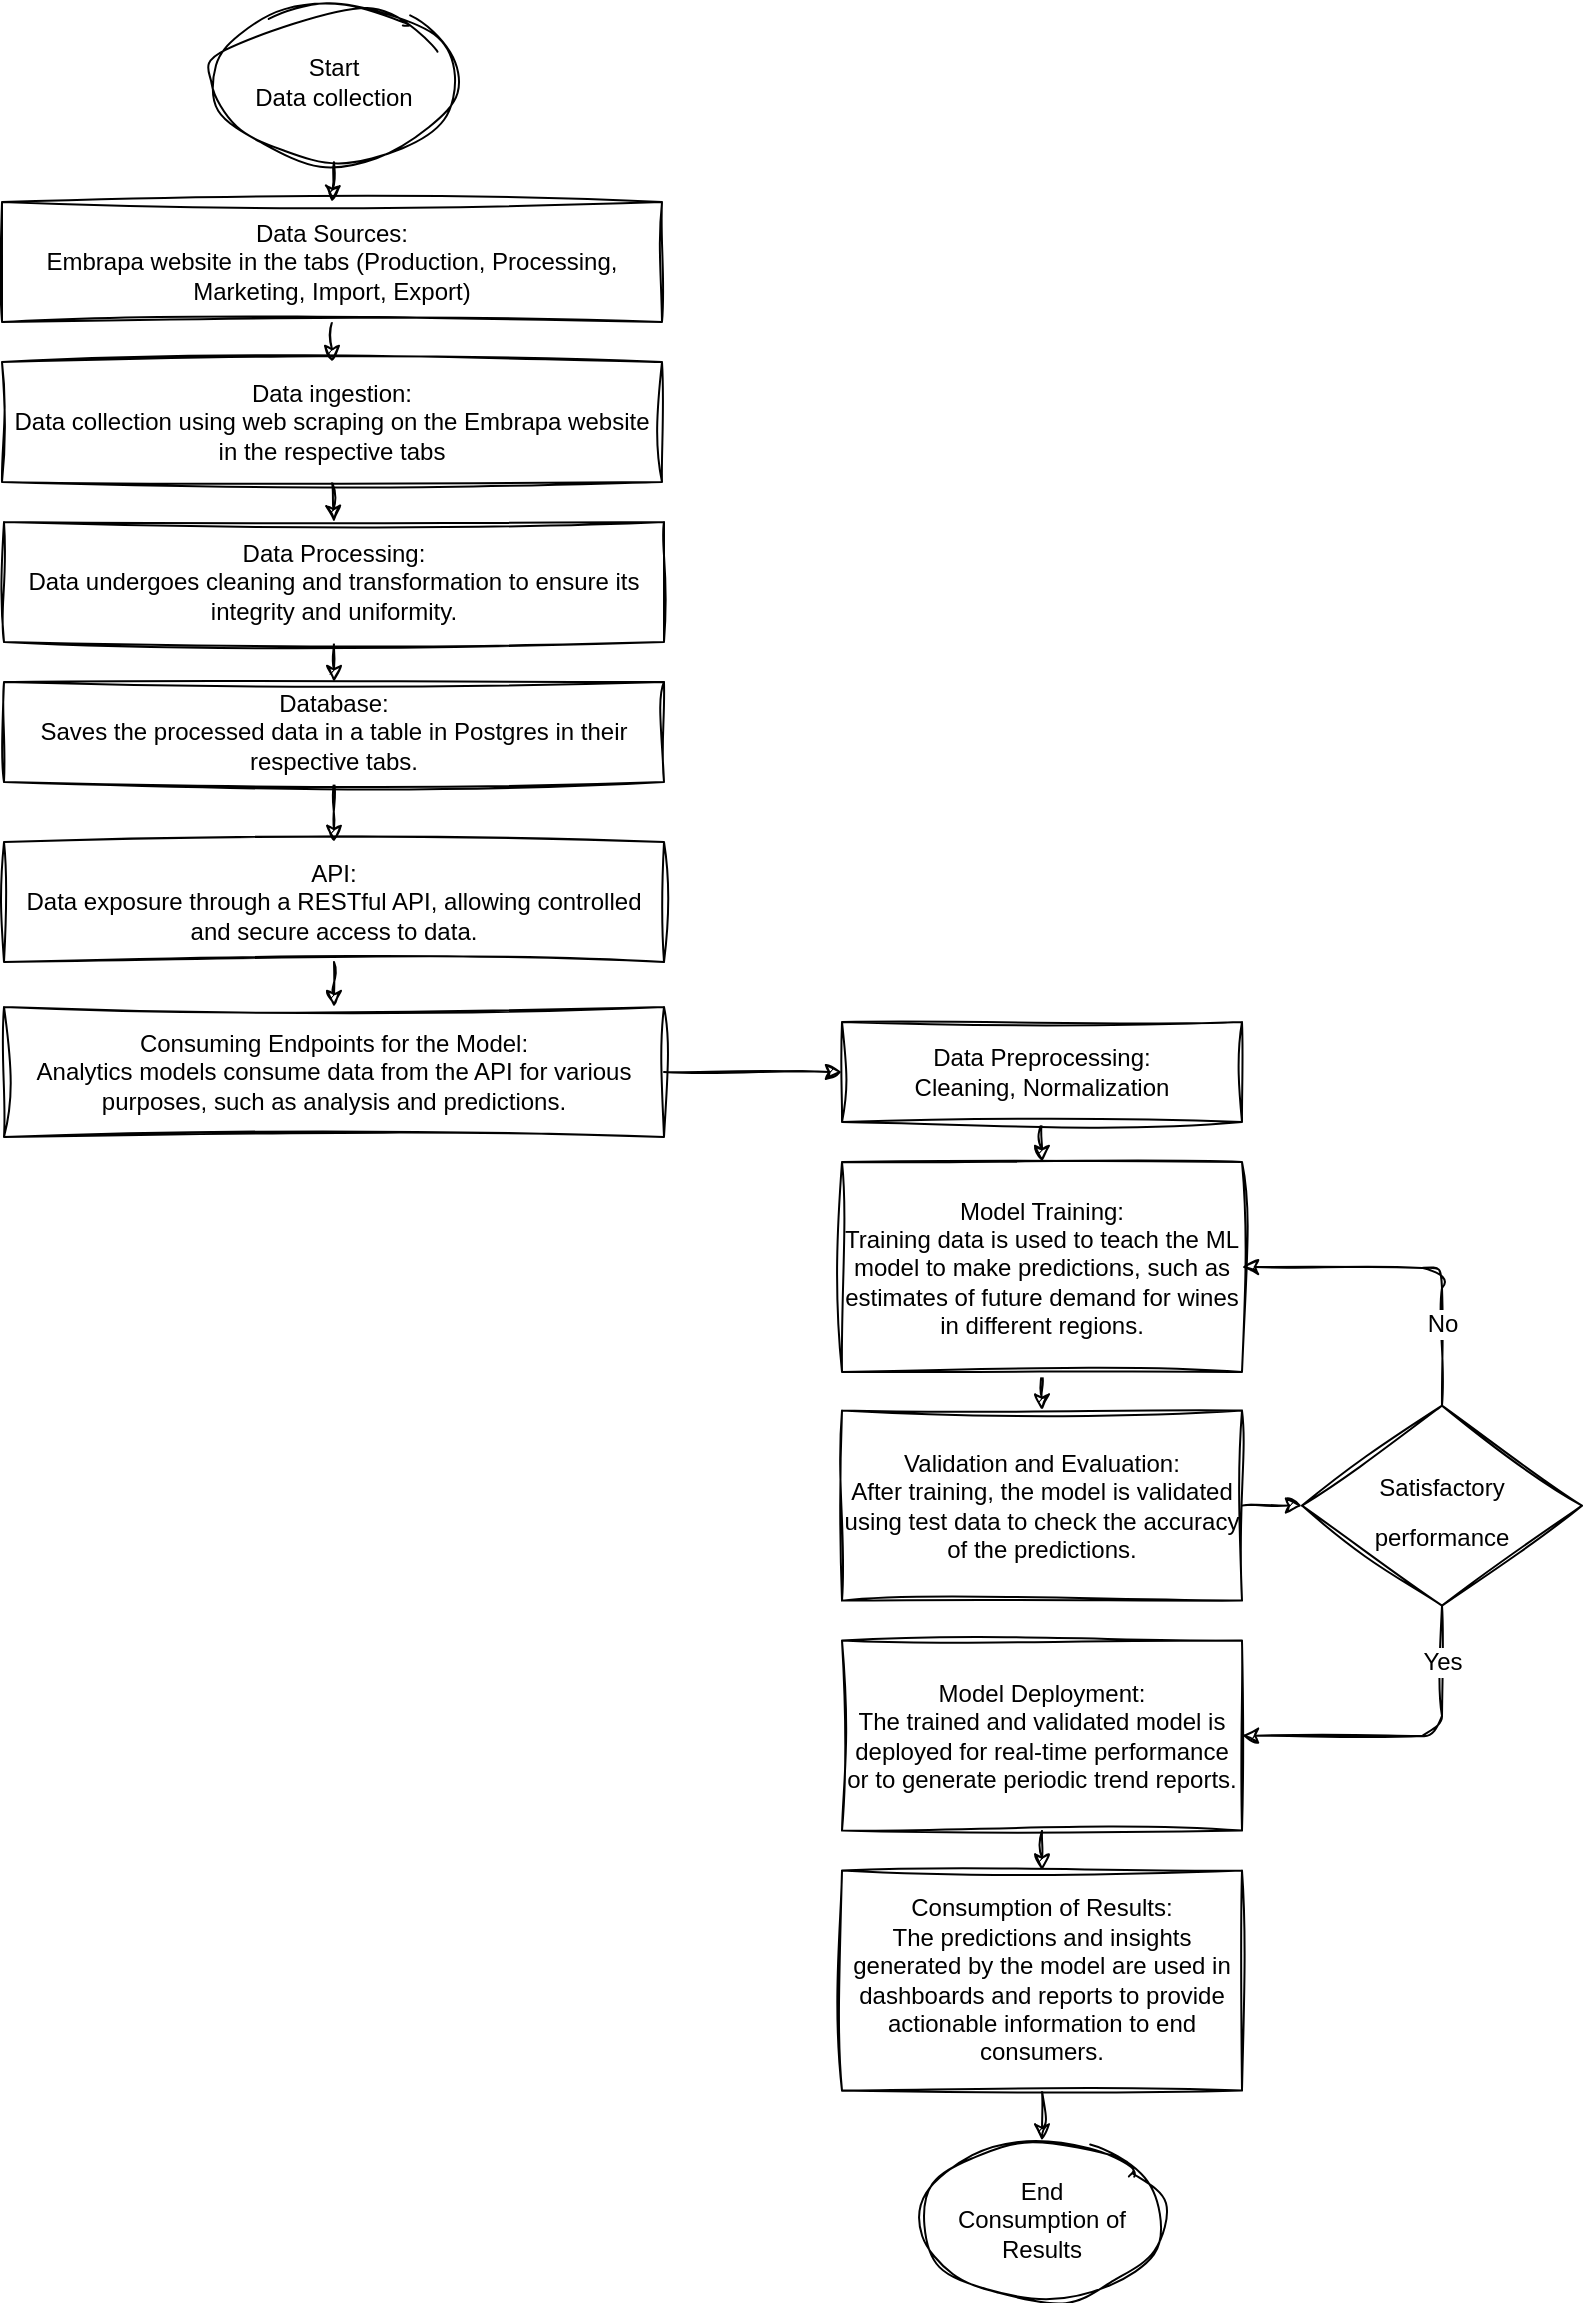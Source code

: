 <mxfile>
    <diagram id="R2jMfUKQVAuXKV3KdVqE" name="Página-1">
        <mxGraphModel dx="1565" dy="1198" grid="1" gridSize="10" guides="1" tooltips="1" connect="1" arrows="1" fold="1" page="1" pageScale="1" pageWidth="827" pageHeight="1169" background="none" math="0" shadow="0">
            <root>
                <mxCell id="0"/>
                <mxCell id="1" parent="0"/>
                <mxCell id="195" style="edgeStyle=none;html=1;exitX=0.5;exitY=1;exitDx=0;exitDy=0;entryX=0.5;entryY=0;entryDx=0;entryDy=0;sketch=1;curveFitting=1;jiggle=2;" parent="1" source="9" target="192" edge="1">
                    <mxGeometry relative="1" as="geometry"/>
                </mxCell>
                <mxCell id="9" value="&lt;div&gt;Start&lt;/div&gt;&lt;div&gt;Data collection&lt;/div&gt;" style="ellipse;whiteSpace=wrap;html=1;sketch=1;curveFitting=1;jiggle=2;" parent="1" vertex="1">
                    <mxGeometry x="136" y="10" width="120" height="80" as="geometry"/>
                </mxCell>
                <mxCell id="225" style="edgeStyle=none;sketch=1;hachureGap=4;jiggle=2;curveFitting=1;html=1;exitX=0.5;exitY=1;exitDx=0;exitDy=0;entryX=0.5;entryY=0;entryDx=0;entryDy=0;fontFamily=Architects Daughter;fontSource=https%3A%2F%2Ffonts.googleapis.com%2Fcss%3Ffamily%3DArchitects%2BDaughter;fontSize=16;" parent="1" source="192" target="220" edge="1">
                    <mxGeometry relative="1" as="geometry"/>
                </mxCell>
                <mxCell id="192" value="&lt;div&gt;Data Sources:&lt;/div&gt;&lt;div&gt;Embrapa website in the tabs (Production, Processing, Marketing, Import, Export)&lt;/div&gt;" style="rounded=0;whiteSpace=wrap;html=1;sketch=1;curveFitting=1;jiggle=2;" parent="1" vertex="1">
                    <mxGeometry x="30" y="110" width="330" height="60" as="geometry"/>
                </mxCell>
                <mxCell id="226" style="edgeStyle=none;sketch=1;hachureGap=4;jiggle=2;curveFitting=1;html=1;exitX=0.5;exitY=1;exitDx=0;exitDy=0;entryX=0.5;entryY=0;entryDx=0;entryDy=0;fontFamily=Architects Daughter;fontSource=https%3A%2F%2Ffonts.googleapis.com%2Fcss%3Ffamily%3DArchitects%2BDaughter;fontSize=16;" parent="1" source="220" target="221" edge="1">
                    <mxGeometry relative="1" as="geometry"/>
                </mxCell>
                <mxCell id="220" value="&lt;div&gt;&lt;/div&gt;&lt;span style=&quot;text-align: left; background-color: rgb(40, 40, 40);&quot;&gt;&lt;div style=&quot;text-align: center;&quot;&gt;Data ingestion:&lt;/div&gt;&lt;div style=&quot;text-align: center;&quot;&gt;Data collection using web scraping on the Embrapa website in the respective tabs&lt;/div&gt;&lt;/span&gt;" style="rounded=0;whiteSpace=wrap;html=1;sketch=1;curveFitting=1;jiggle=2;" parent="1" vertex="1">
                    <mxGeometry x="30" y="190" width="330" height="60" as="geometry"/>
                </mxCell>
                <mxCell id="227" style="edgeStyle=none;sketch=1;hachureGap=4;jiggle=2;curveFitting=1;html=1;exitX=0.5;exitY=1;exitDx=0;exitDy=0;entryX=0.5;entryY=0;entryDx=0;entryDy=0;fontFamily=Architects Daughter;fontSource=https%3A%2F%2Ffonts.googleapis.com%2Fcss%3Ffamily%3DArchitects%2BDaughter;fontSize=16;" parent="1" source="221" target="222" edge="1">
                    <mxGeometry relative="1" as="geometry"/>
                </mxCell>
                <mxCell id="221" value="&lt;div&gt;&lt;div&gt;Data Processing:&lt;/div&gt;&lt;div&gt;Data undergoes cleaning and transformation to ensure its integrity and uniformity.&lt;/div&gt;&lt;/div&gt;" style="rounded=0;whiteSpace=wrap;html=1;sketch=1;curveFitting=1;jiggle=2;" parent="1" vertex="1">
                    <mxGeometry x="31" y="270" width="330" height="60" as="geometry"/>
                </mxCell>
                <mxCell id="228" style="edgeStyle=none;sketch=1;hachureGap=4;jiggle=2;curveFitting=1;html=1;exitX=0.5;exitY=1;exitDx=0;exitDy=0;entryX=0.5;entryY=0;entryDx=0;entryDy=0;fontFamily=Architects Daughter;fontSource=https%3A%2F%2Ffonts.googleapis.com%2Fcss%3Ffamily%3DArchitects%2BDaughter;fontSize=16;" parent="1" source="222" target="223" edge="1">
                    <mxGeometry relative="1" as="geometry"/>
                </mxCell>
                <mxCell id="222" value="&lt;div&gt;&lt;div&gt;Database:&lt;/div&gt;&lt;div&gt;Saves the processed data in a table in Postgres in their respective tabs.&lt;/div&gt;&lt;/div&gt;" style="rounded=0;whiteSpace=wrap;html=1;sketch=1;curveFitting=1;jiggle=2;" parent="1" vertex="1">
                    <mxGeometry x="31" y="350" width="330" height="50" as="geometry"/>
                </mxCell>
                <mxCell id="229" style="edgeStyle=none;sketch=1;hachureGap=4;jiggle=2;curveFitting=1;html=1;exitX=0.5;exitY=1;exitDx=0;exitDy=0;fontFamily=Architects Daughter;fontSource=https%3A%2F%2Ffonts.googleapis.com%2Fcss%3Ffamily%3DArchitects%2BDaughter;fontSize=16;" parent="1" source="223" target="224" edge="1">
                    <mxGeometry relative="1" as="geometry"/>
                </mxCell>
                <mxCell id="223" value="&lt;div&gt;API:&lt;/div&gt;&lt;div&gt;Data exposure through a RESTful API, allowing controlled and secure access to data.&lt;/div&gt;" style="rounded=0;whiteSpace=wrap;html=1;sketch=1;curveFitting=1;jiggle=2;" parent="1" vertex="1">
                    <mxGeometry x="31" y="430" width="330" height="60" as="geometry"/>
                </mxCell>
                <mxCell id="234" style="edgeStyle=none;sketch=1;hachureGap=4;jiggle=2;curveFitting=1;html=1;exitX=1;exitY=0.5;exitDx=0;exitDy=0;entryX=0;entryY=0.5;entryDx=0;entryDy=0;fontFamily=Architects Daughter;fontSource=https%3A%2F%2Ffonts.googleapis.com%2Fcss%3Ffamily%3DArchitects%2BDaughter;fontSize=16;" parent="1" source="224" target="233" edge="1">
                    <mxGeometry relative="1" as="geometry"/>
                </mxCell>
                <mxCell id="224" value="&lt;div&gt;Consuming Endpoints for the Model:&lt;/div&gt;&lt;div&gt;Analytics models consume data from the API for various purposes, such as analysis and predictions.&lt;/div&gt;" style="rounded=0;whiteSpace=wrap;html=1;sketch=1;curveFitting=1;jiggle=2;" parent="1" vertex="1">
                    <mxGeometry x="31" y="512.5" width="330" height="65" as="geometry"/>
                </mxCell>
                <mxCell id="231" value="&lt;div&gt;End&lt;/div&gt;&lt;div&gt;Consumption of Results&lt;/div&gt;" style="ellipse;whiteSpace=wrap;html=1;sketch=1;curveFitting=1;jiggle=2;" parent="1" vertex="1">
                    <mxGeometry x="490" y="1079.31" width="120" height="80" as="geometry"/>
                </mxCell>
                <mxCell id="239" style="edgeStyle=none;sketch=1;hachureGap=4;jiggle=2;curveFitting=1;html=1;exitX=0.5;exitY=1;exitDx=0;exitDy=0;entryX=0.5;entryY=0;entryDx=0;entryDy=0;fontFamily=Architects Daughter;fontSource=https%3A%2F%2Ffonts.googleapis.com%2Fcss%3Ffamily%3DArchitects%2BDaughter;fontSize=16;" parent="1" source="233" target="235" edge="1">
                    <mxGeometry relative="1" as="geometry"/>
                </mxCell>
                <mxCell id="233" value="&lt;div&gt;Data Preprocessing:&lt;/div&gt;&lt;div&gt;Cleaning, Normalization&lt;/div&gt;" style="rounded=0;whiteSpace=wrap;html=1;sketch=1;curveFitting=1;jiggle=2;" parent="1" vertex="1">
                    <mxGeometry x="450" y="520" width="200" height="50" as="geometry"/>
                </mxCell>
                <mxCell id="240" style="edgeStyle=none;sketch=1;hachureGap=4;jiggle=2;curveFitting=1;html=1;exitX=0.5;exitY=1;exitDx=0;exitDy=0;entryX=0.5;entryY=0;entryDx=0;entryDy=0;fontFamily=Architects Daughter;fontSource=https%3A%2F%2Ffonts.googleapis.com%2Fcss%3Ffamily%3DArchitects%2BDaughter;fontSize=16;" parent="1" source="235" target="236" edge="1">
                    <mxGeometry relative="1" as="geometry"/>
                </mxCell>
                <mxCell id="235" value="&lt;div&gt;Model Training:&lt;/div&gt;&lt;div&gt;Training data is used to teach the ML model to make predictions, such as estimates of future demand for wines in different regions.&lt;/div&gt;" style="rounded=0;whiteSpace=wrap;html=1;sketch=1;curveFitting=1;jiggle=2;" parent="1" vertex="1">
                    <mxGeometry x="450" y="590" width="200" height="105" as="geometry"/>
                </mxCell>
                <mxCell id="246" style="edgeStyle=none;sketch=1;hachureGap=4;jiggle=2;curveFitting=1;html=1;exitX=1;exitY=0.5;exitDx=0;exitDy=0;entryX=0;entryY=0.5;entryDx=0;entryDy=0;fontFamily=Helvetica;fontSize=12;" parent="1" source="236" target="245" edge="1">
                    <mxGeometry relative="1" as="geometry"/>
                </mxCell>
                <mxCell id="236" value="&lt;div&gt;Validation and Evaluation:&lt;/div&gt;&lt;div&gt;After training, the model is validated using test data to check the accuracy of the predictions.&lt;/div&gt;" style="rounded=0;whiteSpace=wrap;html=1;sketch=1;curveFitting=1;jiggle=2;" parent="1" vertex="1">
                    <mxGeometry x="450" y="714.31" width="200" height="95" as="geometry"/>
                </mxCell>
                <mxCell id="242" style="edgeStyle=none;sketch=1;hachureGap=4;jiggle=2;curveFitting=1;html=1;exitX=0.5;exitY=1;exitDx=0;exitDy=0;entryX=0.5;entryY=0;entryDx=0;entryDy=0;fontFamily=Architects Daughter;fontSource=https%3A%2F%2Ffonts.googleapis.com%2Fcss%3Ffamily%3DArchitects%2BDaughter;fontSize=16;" parent="1" source="237" target="238" edge="1">
                    <mxGeometry relative="1" as="geometry"/>
                </mxCell>
                <mxCell id="237" value="Model Deployment:&lt;br&gt;The trained and validated model is deployed for real-time performance or to generate periodic trend reports." style="rounded=0;whiteSpace=wrap;html=1;sketch=1;curveFitting=1;jiggle=2;" parent="1" vertex="1">
                    <mxGeometry x="450" y="829.31" width="200" height="95" as="geometry"/>
                </mxCell>
                <mxCell id="244" style="edgeStyle=none;sketch=1;hachureGap=4;jiggle=2;curveFitting=1;html=1;exitX=0.5;exitY=1;exitDx=0;exitDy=0;fontFamily=Architects Daughter;fontSource=https%3A%2F%2Ffonts.googleapis.com%2Fcss%3Ffamily%3DArchitects%2BDaughter;fontSize=16;" parent="1" source="238" target="231" edge="1">
                    <mxGeometry relative="1" as="geometry"/>
                </mxCell>
                <mxCell id="238" value="&lt;div&gt;Consumption of Results:&lt;/div&gt;&lt;div&gt;The predictions and insights generated by the model are used in dashboards and reports to provide actionable information to end consumers.&lt;/div&gt;" style="rounded=0;whiteSpace=wrap;html=1;sketch=1;curveFitting=1;jiggle=2;" parent="1" vertex="1">
                    <mxGeometry x="450" y="944.31" width="200" height="110" as="geometry"/>
                </mxCell>
                <mxCell id="247" style="edgeStyle=none;sketch=1;hachureGap=4;jiggle=2;curveFitting=1;html=1;exitX=0.5;exitY=0;exitDx=0;exitDy=0;entryX=1;entryY=0.5;entryDx=0;entryDy=0;fontFamily=Helvetica;fontSize=12;" parent="1" source="245" target="235" edge="1">
                    <mxGeometry relative="1" as="geometry">
                        <Array as="points">
                            <mxPoint x="750" y="643"/>
                        </Array>
                    </mxGeometry>
                </mxCell>
                <mxCell id="248" value="No" style="edgeLabel;html=1;align=center;verticalAlign=middle;resizable=0;points=[];fontSize=12;fontFamily=Helvetica;" parent="247" vertex="1" connectable="0">
                    <mxGeometry x="-0.716" relative="1" as="geometry">
                        <mxPoint y="-17" as="offset"/>
                    </mxGeometry>
                </mxCell>
                <mxCell id="249" style="edgeStyle=none;sketch=1;hachureGap=4;jiggle=2;curveFitting=1;html=1;exitX=0.5;exitY=1;exitDx=0;exitDy=0;entryX=1;entryY=0.5;entryDx=0;entryDy=0;fontFamily=Helvetica;fontSize=12;" parent="1" source="245" target="237" edge="1">
                    <mxGeometry relative="1" as="geometry">
                        <Array as="points">
                            <mxPoint x="750" y="877"/>
                        </Array>
                    </mxGeometry>
                </mxCell>
                <mxCell id="250" value="Yes" style="edgeLabel;html=1;align=center;verticalAlign=middle;resizable=0;points=[];fontSize=12;fontFamily=Helvetica;" parent="249" vertex="1" connectable="0">
                    <mxGeometry x="-0.634" relative="1" as="geometry">
                        <mxPoint y="-2" as="offset"/>
                    </mxGeometry>
                </mxCell>
                <mxCell id="245" value="&lt;div&gt;&lt;font face=&quot;Helvetica&quot;&gt;&lt;span style=&quot;font-size: 12px;&quot;&gt;Satisfactory&lt;/span&gt;&lt;/font&gt;&lt;/div&gt;&lt;div&gt;&lt;font face=&quot;Helvetica&quot;&gt;&lt;span style=&quot;font-size: 12px;&quot;&gt;performance&lt;/span&gt;&lt;/font&gt;&lt;/div&gt;" style="rhombus;whiteSpace=wrap;html=1;sketch=1;hachureGap=4;jiggle=2;curveFitting=1;fontFamily=Architects Daughter;fontSource=https%3A%2F%2Ffonts.googleapis.com%2Fcss%3Ffamily%3DArchitects%2BDaughter;fontSize=20;" parent="1" vertex="1">
                    <mxGeometry x="680" y="711.81" width="140" height="100" as="geometry"/>
                </mxCell>
            </root>
        </mxGraphModel>
    </diagram>
</mxfile>